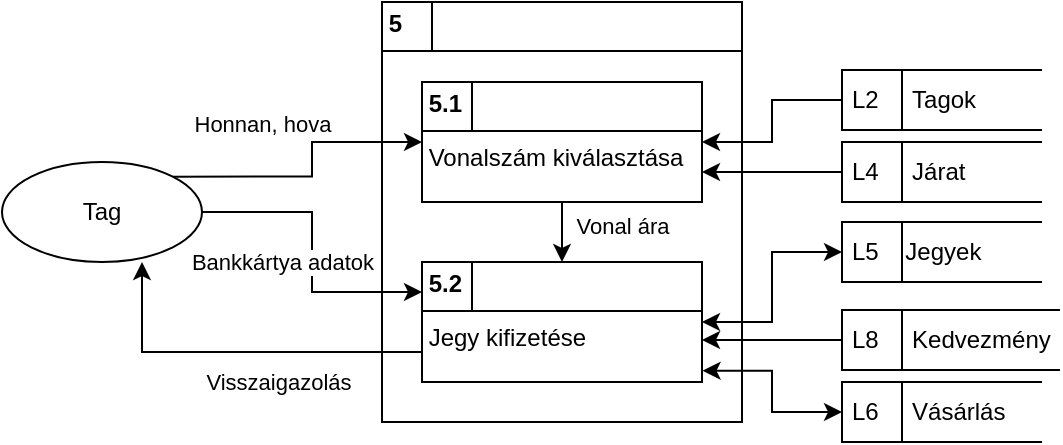<mxfile version="27.0.5">
  <diagram name="1 oldal" id="Kkj2MLQiuW0QALCfhkg7">
    <mxGraphModel dx="951" dy="505" grid="1" gridSize="10" guides="1" tooltips="1" connect="1" arrows="1" fold="1" page="1" pageScale="1" pageWidth="827" pageHeight="1169" math="0" shadow="0">
      <root>
        <mxCell id="0" />
        <mxCell id="1" parent="0" />
        <mxCell id="0VGbrk_x2BdO5AGPf7q1-1" value="&lt;p style=&quot;margin: 4px 0px 0px;&quot;&gt;&lt;b&gt;&amp;nbsp;5&lt;/b&gt;&lt;/p&gt;&lt;hr size=&quot;1&quot; style=&quot;border-style:solid;&quot;&gt;&amp;nbsp;&lt;br&gt;&lt;div style=&quot;height:2px;&quot;&gt;&lt;/div&gt;" style="verticalAlign=top;align=left;overflow=fill;html=1;whiteSpace=wrap;" parent="1" vertex="1">
          <mxGeometry x="330" y="190" width="180" height="210" as="geometry" />
        </mxCell>
        <mxCell id="0VGbrk_x2BdO5AGPf7q1-2" value="" style="line;strokeWidth=1;direction=south;html=1;perimeter=backbonePerimeter;points=[];outlineConnect=0;" parent="1" vertex="1">
          <mxGeometry x="350" y="190" width="10" height="24" as="geometry" />
        </mxCell>
        <mxCell id="0VGbrk_x2BdO5AGPf7q1-8" style="edgeStyle=orthogonalEdgeStyle;rounded=0;orthogonalLoop=1;jettySize=auto;html=1;exitX=0.5;exitY=1;exitDx=0;exitDy=0;entryX=0.5;entryY=0;entryDx=0;entryDy=0;" parent="1" source="0VGbrk_x2BdO5AGPf7q1-4" target="0VGbrk_x2BdO5AGPf7q1-6" edge="1">
          <mxGeometry relative="1" as="geometry" />
        </mxCell>
        <mxCell id="0VGbrk_x2BdO5AGPf7q1-9" value="Vonal ára" style="edgeLabel;html=1;align=center;verticalAlign=middle;resizable=0;points=[];" parent="0VGbrk_x2BdO5AGPf7q1-8" vertex="1" connectable="0">
          <mxGeometry x="-0.2" relative="1" as="geometry">
            <mxPoint x="30" as="offset" />
          </mxGeometry>
        </mxCell>
        <mxCell id="0VGbrk_x2BdO5AGPf7q1-4" value="&lt;p style=&quot;margin: 4px 0px 0px;&quot;&gt;&lt;b&gt;&amp;nbsp;5.1&lt;/b&gt;&lt;/p&gt;&lt;hr size=&quot;1&quot; style=&quot;border-style:solid;&quot;&gt;&lt;div style=&quot;height:2px;&quot;&gt;&amp;nbsp;Vonalszám kiválasztása&lt;/div&gt;" style="verticalAlign=top;align=left;overflow=fill;html=1;whiteSpace=wrap;" parent="1" vertex="1">
          <mxGeometry x="350" y="230" width="140" height="60" as="geometry" />
        </mxCell>
        <mxCell id="0VGbrk_x2BdO5AGPf7q1-5" value="" style="line;strokeWidth=1;direction=south;html=1;perimeter=backbonePerimeter;points=[];outlineConnect=0;" parent="1" vertex="1">
          <mxGeometry x="370" y="230" width="10" height="24" as="geometry" />
        </mxCell>
        <mxCell id="0VGbrk_x2BdO5AGPf7q1-6" value="&lt;p style=&quot;margin: 4px 0px 0px;&quot;&gt;&lt;b&gt;&amp;nbsp;5.2&lt;/b&gt;&lt;/p&gt;&lt;hr size=&quot;1&quot; style=&quot;border-style:solid;&quot;&gt;&lt;div style=&quot;height:2px;&quot;&gt;&amp;nbsp;Jegy kifizetése&lt;/div&gt;" style="verticalAlign=top;align=left;overflow=fill;html=1;whiteSpace=wrap;" parent="1" vertex="1">
          <mxGeometry x="350" y="320" width="140" height="60" as="geometry" />
        </mxCell>
        <mxCell id="0VGbrk_x2BdO5AGPf7q1-7" value="" style="line;strokeWidth=1;direction=south;html=1;perimeter=backbonePerimeter;points=[];outlineConnect=0;" parent="1" vertex="1">
          <mxGeometry x="370" y="320" width="10" height="24" as="geometry" />
        </mxCell>
        <mxCell id="0VGbrk_x2BdO5AGPf7q1-12" style="edgeStyle=orthogonalEdgeStyle;rounded=0;orthogonalLoop=1;jettySize=auto;html=1;exitX=0;exitY=0.5;exitDx=0;exitDy=0;entryX=1;entryY=0.75;entryDx=0;entryDy=0;" parent="1" source="0VGbrk_x2BdO5AGPf7q1-11" target="0VGbrk_x2BdO5AGPf7q1-4" edge="1">
          <mxGeometry relative="1" as="geometry" />
        </mxCell>
        <mxCell id="0VGbrk_x2BdO5AGPf7q1-11" value="L4&amp;nbsp; &amp;nbsp; &amp;nbsp;Járat" style="html=1;dashed=0;whiteSpace=wrap;shape=mxgraph.dfd.dataStoreID;align=left;spacingLeft=3;points=[[0,0],[0.5,0],[1,0],[0,0.5],[1,0.5],[0,1],[0.5,1],[1,1]];" parent="1" vertex="1">
          <mxGeometry x="560.0" y="260" width="100" height="30" as="geometry" />
        </mxCell>
        <mxCell id="0VGbrk_x2BdO5AGPf7q1-15" style="edgeStyle=orthogonalEdgeStyle;rounded=0;orthogonalLoop=1;jettySize=auto;html=1;exitX=0;exitY=0.5;exitDx=0;exitDy=0;entryX=1;entryY=0.5;entryDx=0;entryDy=0;startArrow=classic;startFill=1;" parent="1" source="0VGbrk_x2BdO5AGPf7q1-14" target="0VGbrk_x2BdO5AGPf7q1-6" edge="1">
          <mxGeometry relative="1" as="geometry" />
        </mxCell>
        <mxCell id="0VGbrk_x2BdO5AGPf7q1-14" value="L5&amp;nbsp; &amp;nbsp; Jegyek" style="html=1;dashed=0;whiteSpace=wrap;shape=mxgraph.dfd.dataStoreID;align=left;spacingLeft=3;points=[[0,0],[0.5,0],[1,0],[0,0.5],[1,0.5],[0,1],[0.5,1],[1,1]];" parent="1" vertex="1">
          <mxGeometry x="560.0" y="300" width="100" height="30" as="geometry" />
        </mxCell>
        <mxCell id="0VGbrk_x2BdO5AGPf7q1-17" style="edgeStyle=orthogonalEdgeStyle;rounded=0;orthogonalLoop=1;jettySize=auto;html=1;exitX=1;exitY=0;exitDx=0;exitDy=0;" parent="1" source="0VGbrk_x2BdO5AGPf7q1-16" target="0VGbrk_x2BdO5AGPf7q1-4" edge="1">
          <mxGeometry relative="1" as="geometry" />
        </mxCell>
        <mxCell id="0VGbrk_x2BdO5AGPf7q1-18" value="Honnan, hova" style="edgeLabel;html=1;align=center;verticalAlign=middle;resizable=0;points=[];" parent="0VGbrk_x2BdO5AGPf7q1-17" vertex="1" connectable="0">
          <mxGeometry x="0.081" y="2" relative="1" as="geometry">
            <mxPoint x="-23" y="-20" as="offset" />
          </mxGeometry>
        </mxCell>
        <mxCell id="0VGbrk_x2BdO5AGPf7q1-19" style="edgeStyle=orthogonalEdgeStyle;rounded=0;orthogonalLoop=1;jettySize=auto;html=1;exitX=1;exitY=0.5;exitDx=0;exitDy=0;entryX=0;entryY=0.25;entryDx=0;entryDy=0;" parent="1" source="0VGbrk_x2BdO5AGPf7q1-16" target="0VGbrk_x2BdO5AGPf7q1-6" edge="1">
          <mxGeometry relative="1" as="geometry" />
        </mxCell>
        <mxCell id="0VGbrk_x2BdO5AGPf7q1-20" value="Bankkártya adatok" style="edgeLabel;html=1;align=center;verticalAlign=middle;resizable=0;points=[];" parent="0VGbrk_x2BdO5AGPf7q1-19" vertex="1" connectable="0">
          <mxGeometry x="-0.016" y="1" relative="1" as="geometry">
            <mxPoint x="-16" y="6" as="offset" />
          </mxGeometry>
        </mxCell>
        <mxCell id="0VGbrk_x2BdO5AGPf7q1-16" value="Tag" style="shape=ellipse;html=1;dashed=0;whiteSpace=wrap;perimeter=ellipsePerimeter;" parent="1" vertex="1">
          <mxGeometry x="140" y="270" width="100" height="50" as="geometry" />
        </mxCell>
        <mxCell id="0VGbrk_x2BdO5AGPf7q1-21" style="edgeStyle=orthogonalEdgeStyle;rounded=0;orthogonalLoop=1;jettySize=auto;html=1;exitX=0;exitY=0.75;exitDx=0;exitDy=0;entryX=0.7;entryY=1;entryDx=0;entryDy=0;entryPerimeter=0;" parent="1" source="0VGbrk_x2BdO5AGPf7q1-6" target="0VGbrk_x2BdO5AGPf7q1-16" edge="1">
          <mxGeometry relative="1" as="geometry" />
        </mxCell>
        <mxCell id="0VGbrk_x2BdO5AGPf7q1-22" value="Visszaigazolás" style="edgeLabel;html=1;align=center;verticalAlign=middle;resizable=0;points=[];" parent="0VGbrk_x2BdO5AGPf7q1-21" vertex="1" connectable="0">
          <mxGeometry x="-0.222" y="1" relative="1" as="geometry">
            <mxPoint y="14" as="offset" />
          </mxGeometry>
        </mxCell>
        <mxCell id="mdERBYj-C7QaOxIwMs5p-5" value="" style="edgeStyle=orthogonalEdgeStyle;rounded=0;orthogonalLoop=1;jettySize=auto;html=1;" edge="1" parent="1" source="mdERBYj-C7QaOxIwMs5p-1" target="0VGbrk_x2BdO5AGPf7q1-6">
          <mxGeometry relative="1" as="geometry">
            <Array as="points">
              <mxPoint x="510" y="359" />
              <mxPoint x="510" y="359" />
            </Array>
          </mxGeometry>
        </mxCell>
        <mxCell id="mdERBYj-C7QaOxIwMs5p-1" value="L8&amp;nbsp; &amp;nbsp; &amp;nbsp;Kedvezmény" style="html=1;dashed=0;whiteSpace=wrap;shape=mxgraph.dfd.dataStoreID;align=left;spacingLeft=3;points=[[0,0],[0.5,0],[1,0],[0,0.5],[1,0.5],[0,1],[0.5,1],[1,1]];" vertex="1" parent="1">
          <mxGeometry x="560" y="344" width="109" height="30" as="geometry" />
        </mxCell>
        <mxCell id="mdERBYj-C7QaOxIwMs5p-6" value="" style="edgeStyle=orthogonalEdgeStyle;rounded=0;orthogonalLoop=1;jettySize=auto;html=1;entryX=1.002;entryY=0.906;entryDx=0;entryDy=0;entryPerimeter=0;startArrow=classic;startFill=1;" edge="1" parent="1" source="mdERBYj-C7QaOxIwMs5p-2" target="0VGbrk_x2BdO5AGPf7q1-6">
          <mxGeometry relative="1" as="geometry" />
        </mxCell>
        <mxCell id="mdERBYj-C7QaOxIwMs5p-2" value="L6&amp;nbsp; &amp;nbsp; &amp;nbsp;Vásárlás" style="html=1;dashed=0;whiteSpace=wrap;shape=mxgraph.dfd.dataStoreID;align=left;spacingLeft=3;points=[[0,0],[0.5,0],[1,0],[0,0.5],[1,0.5],[0,1],[0.5,1],[1,1]];" vertex="1" parent="1">
          <mxGeometry x="560.0" y="380" width="100" height="30" as="geometry" />
        </mxCell>
        <mxCell id="mdERBYj-C7QaOxIwMs5p-4" value="" style="edgeStyle=orthogonalEdgeStyle;rounded=0;orthogonalLoop=1;jettySize=auto;html=1;" edge="1" parent="1" source="mdERBYj-C7QaOxIwMs5p-3" target="0VGbrk_x2BdO5AGPf7q1-4">
          <mxGeometry relative="1" as="geometry" />
        </mxCell>
        <mxCell id="mdERBYj-C7QaOxIwMs5p-3" value="L2&amp;nbsp; &amp;nbsp; &amp;nbsp;Tagok" style="html=1;dashed=0;whiteSpace=wrap;shape=mxgraph.dfd.dataStoreID;align=left;spacingLeft=3;points=[[0,0],[0.5,0],[1,0],[0,0.5],[1,0.5],[0,1],[0.5,1],[1,1]];" vertex="1" parent="1">
          <mxGeometry x="560.0" y="224" width="100" height="30" as="geometry" />
        </mxCell>
      </root>
    </mxGraphModel>
  </diagram>
</mxfile>

